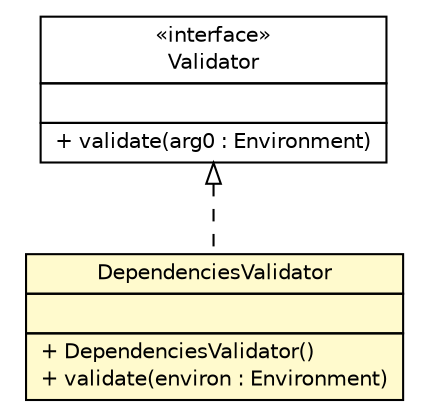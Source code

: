 #!/usr/local/bin/dot
#
# Class diagram 
# Generated by UMLGraph version 5.1 (http://www.umlgraph.org/)
#

digraph G {
	edge [fontname="Helvetica",fontsize=10,labelfontname="Helvetica",labelfontsize=10];
	node [fontname="Helvetica",fontsize=10,shape=plaintext];
	nodesep=0.25;
	ranksep=0.5;
	// com.qulice.maven.DependenciesValidator
	c39 [label=<<table title="com.qulice.maven.DependenciesValidator" border="0" cellborder="1" cellspacing="0" cellpadding="2" port="p" bgcolor="lemonChiffon" href="./DependenciesValidator.html">
		<tr><td><table border="0" cellspacing="0" cellpadding="1">
<tr><td align="center" balign="center"> DependenciesValidator </td></tr>
		</table></td></tr>
		<tr><td><table border="0" cellspacing="0" cellpadding="1">
<tr><td align="left" balign="left">  </td></tr>
		</table></td></tr>
		<tr><td><table border="0" cellspacing="0" cellpadding="1">
<tr><td align="left" balign="left"> + DependenciesValidator() </td></tr>
<tr><td align="left" balign="left"> + validate(environ : Environment) </td></tr>
		</table></td></tr>
		</table>>, fontname="Helvetica", fontcolor="black", fontsize=10.0];
	//com.qulice.maven.DependenciesValidator implements com.qulice.spi.Validator
	c42:p -> c39:p [dir=back,arrowtail=empty,style=dashed];
	// com.qulice.spi.Validator
	c42 [label=<<table title="com.qulice.spi.Validator" border="0" cellborder="1" cellspacing="0" cellpadding="2" port="p" href="http://java.sun.com/j2se/1.4.2/docs/api/com/qulice/spi/Validator.html">
		<tr><td><table border="0" cellspacing="0" cellpadding="1">
<tr><td align="center" balign="center"> &#171;interface&#187; </td></tr>
<tr><td align="center" balign="center"> Validator </td></tr>
		</table></td></tr>
		<tr><td><table border="0" cellspacing="0" cellpadding="1">
<tr><td align="left" balign="left">  </td></tr>
		</table></td></tr>
		<tr><td><table border="0" cellspacing="0" cellpadding="1">
<tr><td align="left" balign="left"> + validate(arg0 : Environment) </td></tr>
		</table></td></tr>
		</table>>, fontname="Helvetica", fontcolor="black", fontsize=10.0];
}

